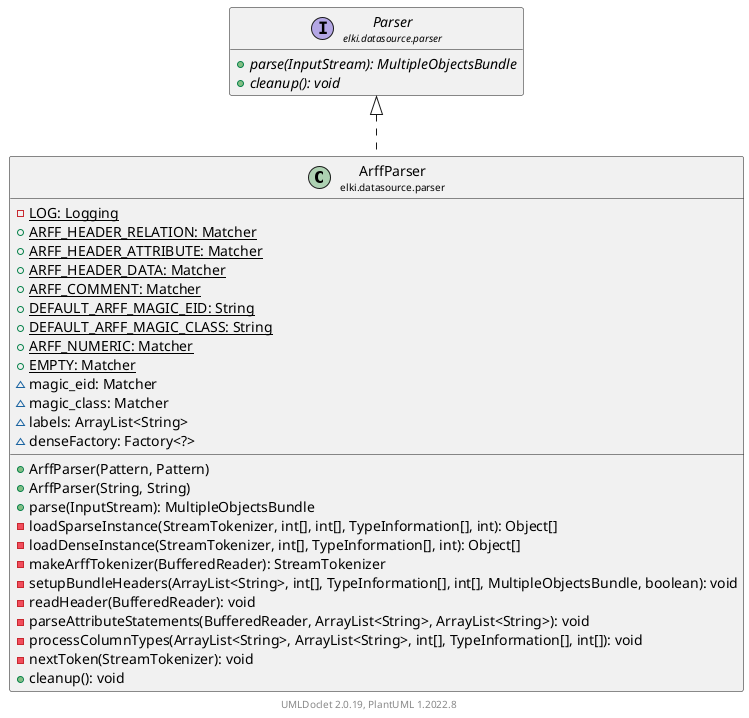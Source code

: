 @startuml
    remove .*\.(Instance|Par|Parameterizer|Factory)$
    set namespaceSeparator none
    hide empty fields
    hide empty methods

    class "<size:14>ArffParser\n<size:10>elki.datasource.parser" as elki.datasource.parser.ArffParser [[ArffParser.html]] {
        {static} -LOG: Logging
        {static} +ARFF_HEADER_RELATION: Matcher
        {static} +ARFF_HEADER_ATTRIBUTE: Matcher
        {static} +ARFF_HEADER_DATA: Matcher
        {static} +ARFF_COMMENT: Matcher
        {static} +DEFAULT_ARFF_MAGIC_EID: String
        {static} +DEFAULT_ARFF_MAGIC_CLASS: String
        {static} +ARFF_NUMERIC: Matcher
        {static} +EMPTY: Matcher
        ~magic_eid: Matcher
        ~magic_class: Matcher
        ~labels: ArrayList<String>
        ~denseFactory: Factory<?>
        +ArffParser(Pattern, Pattern)
        +ArffParser(String, String)
        +parse(InputStream): MultipleObjectsBundle
        -loadSparseInstance(StreamTokenizer, int[], int[], TypeInformation[], int): Object[]
        -loadDenseInstance(StreamTokenizer, int[], TypeInformation[], int): Object[]
        -makeArffTokenizer(BufferedReader): StreamTokenizer
        -setupBundleHeaders(ArrayList<String>, int[], TypeInformation[], int[], MultipleObjectsBundle, boolean): void
        -readHeader(BufferedReader): void
        -parseAttributeStatements(BufferedReader, ArrayList<String>, ArrayList<String>): void
        -processColumnTypes(ArrayList<String>, ArrayList<String>, int[], TypeInformation[], int[]): void
        -nextToken(StreamTokenizer): void
        +cleanup(): void
    }

    interface "<size:14>Parser\n<size:10>elki.datasource.parser" as elki.datasource.parser.Parser [[Parser.html]] {
        {abstract} +parse(InputStream): MultipleObjectsBundle
        {abstract} +cleanup(): void
    }
    class "<size:14>ArffParser.Par\n<size:10>elki.datasource.parser" as elki.datasource.parser.ArffParser.Par [[ArffParser.Par.html]]

    elki.datasource.parser.Parser <|.. elki.datasource.parser.ArffParser
    elki.datasource.parser.ArffParser +-- elki.datasource.parser.ArffParser.Par

    center footer UMLDoclet 2.0.19, PlantUML 1.2022.8
@enduml
